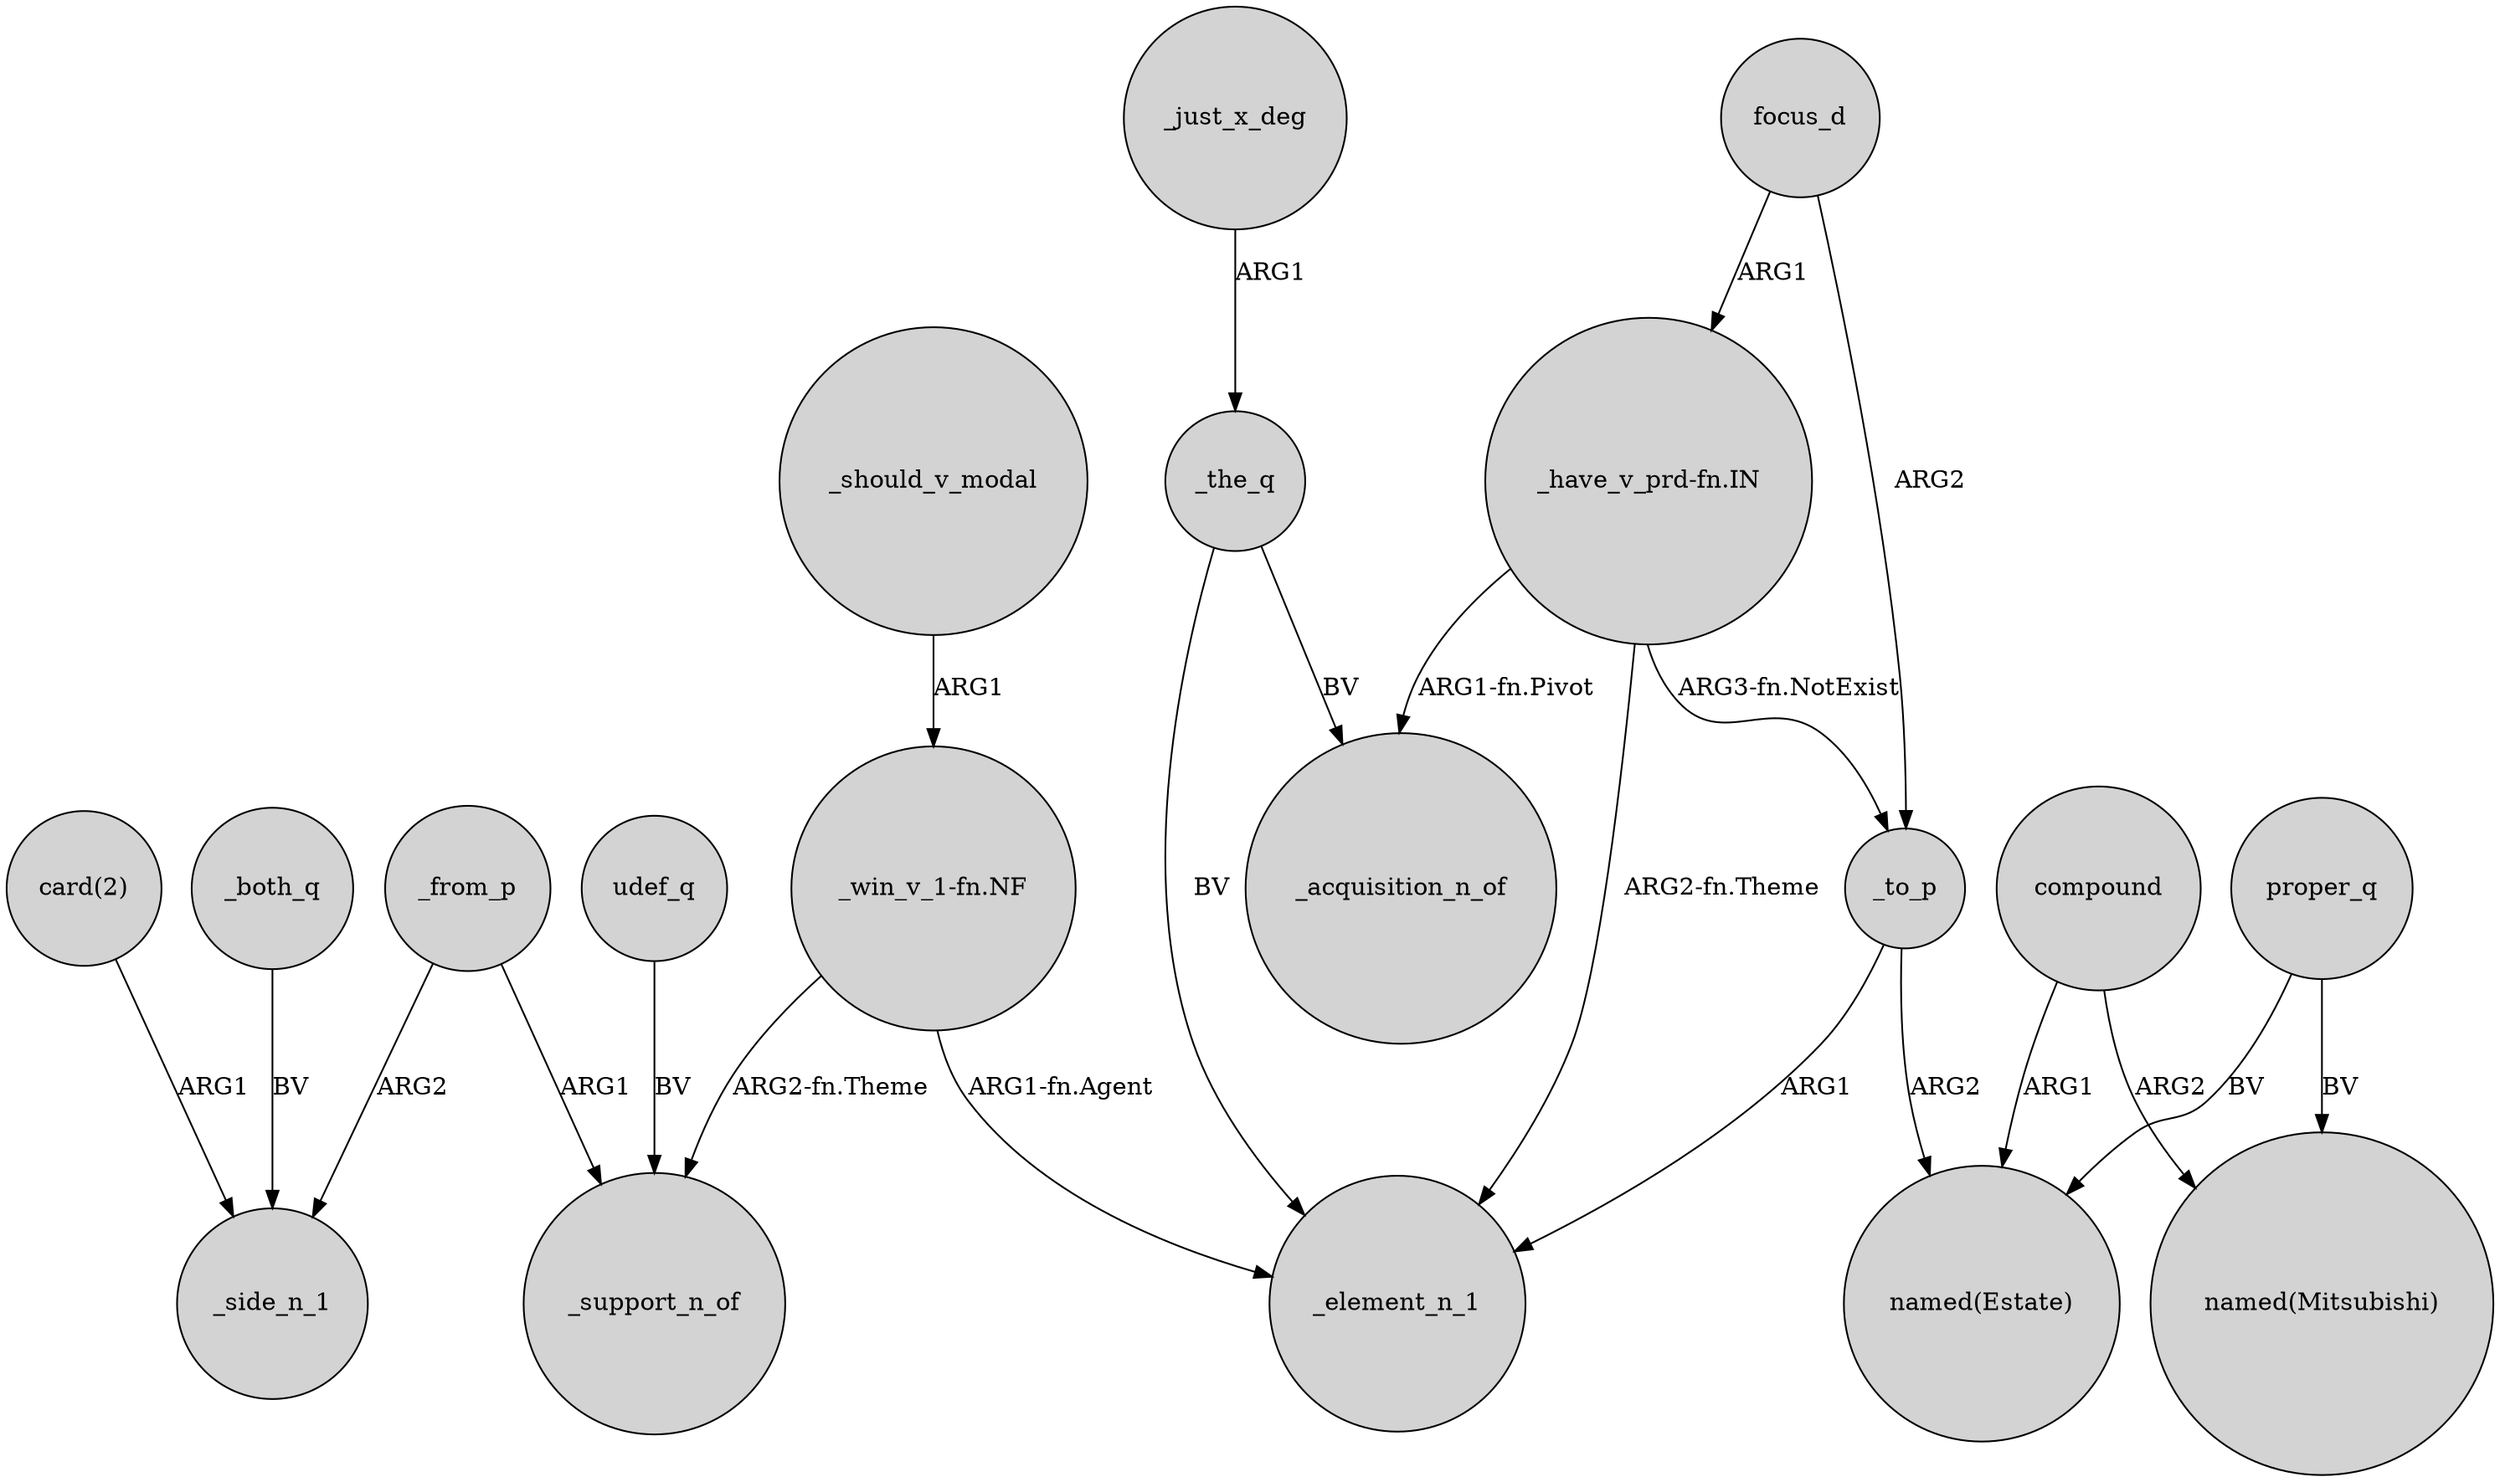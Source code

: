 digraph {
	node [shape=circle style=filled]
	_both_q -> _side_n_1 [label=BV]
	_from_p -> _support_n_of [label=ARG1]
	focus_d -> _to_p [label=ARG2]
	"_win_v_1-fn.NF" -> _support_n_of [label="ARG2-fn.Theme"]
	_to_p -> "named(Estate)" [label=ARG2]
	_to_p -> _element_n_1 [label=ARG1]
	_from_p -> _side_n_1 [label=ARG2]
	proper_q -> "named(Estate)" [label=BV]
	focus_d -> "_have_v_prd-fn.IN" [label=ARG1]
	"_have_v_prd-fn.IN" -> _element_n_1 [label="ARG2-fn.Theme"]
	compound -> "named(Estate)" [label=ARG1]
	"card(2)" -> _side_n_1 [label=ARG1]
	_just_x_deg -> _the_q [label=ARG1]
	"_have_v_prd-fn.IN" -> _to_p [label="ARG3-fn.NotExist"]
	compound -> "named(Mitsubishi)" [label=ARG2]
	proper_q -> "named(Mitsubishi)" [label=BV]
	"_have_v_prd-fn.IN" -> _acquisition_n_of [label="ARG1-fn.Pivot"]
	"_win_v_1-fn.NF" -> _element_n_1 [label="ARG1-fn.Agent"]
	_the_q -> _acquisition_n_of [label=BV]
	udef_q -> _support_n_of [label=BV]
	_the_q -> _element_n_1 [label=BV]
	_should_v_modal -> "_win_v_1-fn.NF" [label=ARG1]
}
